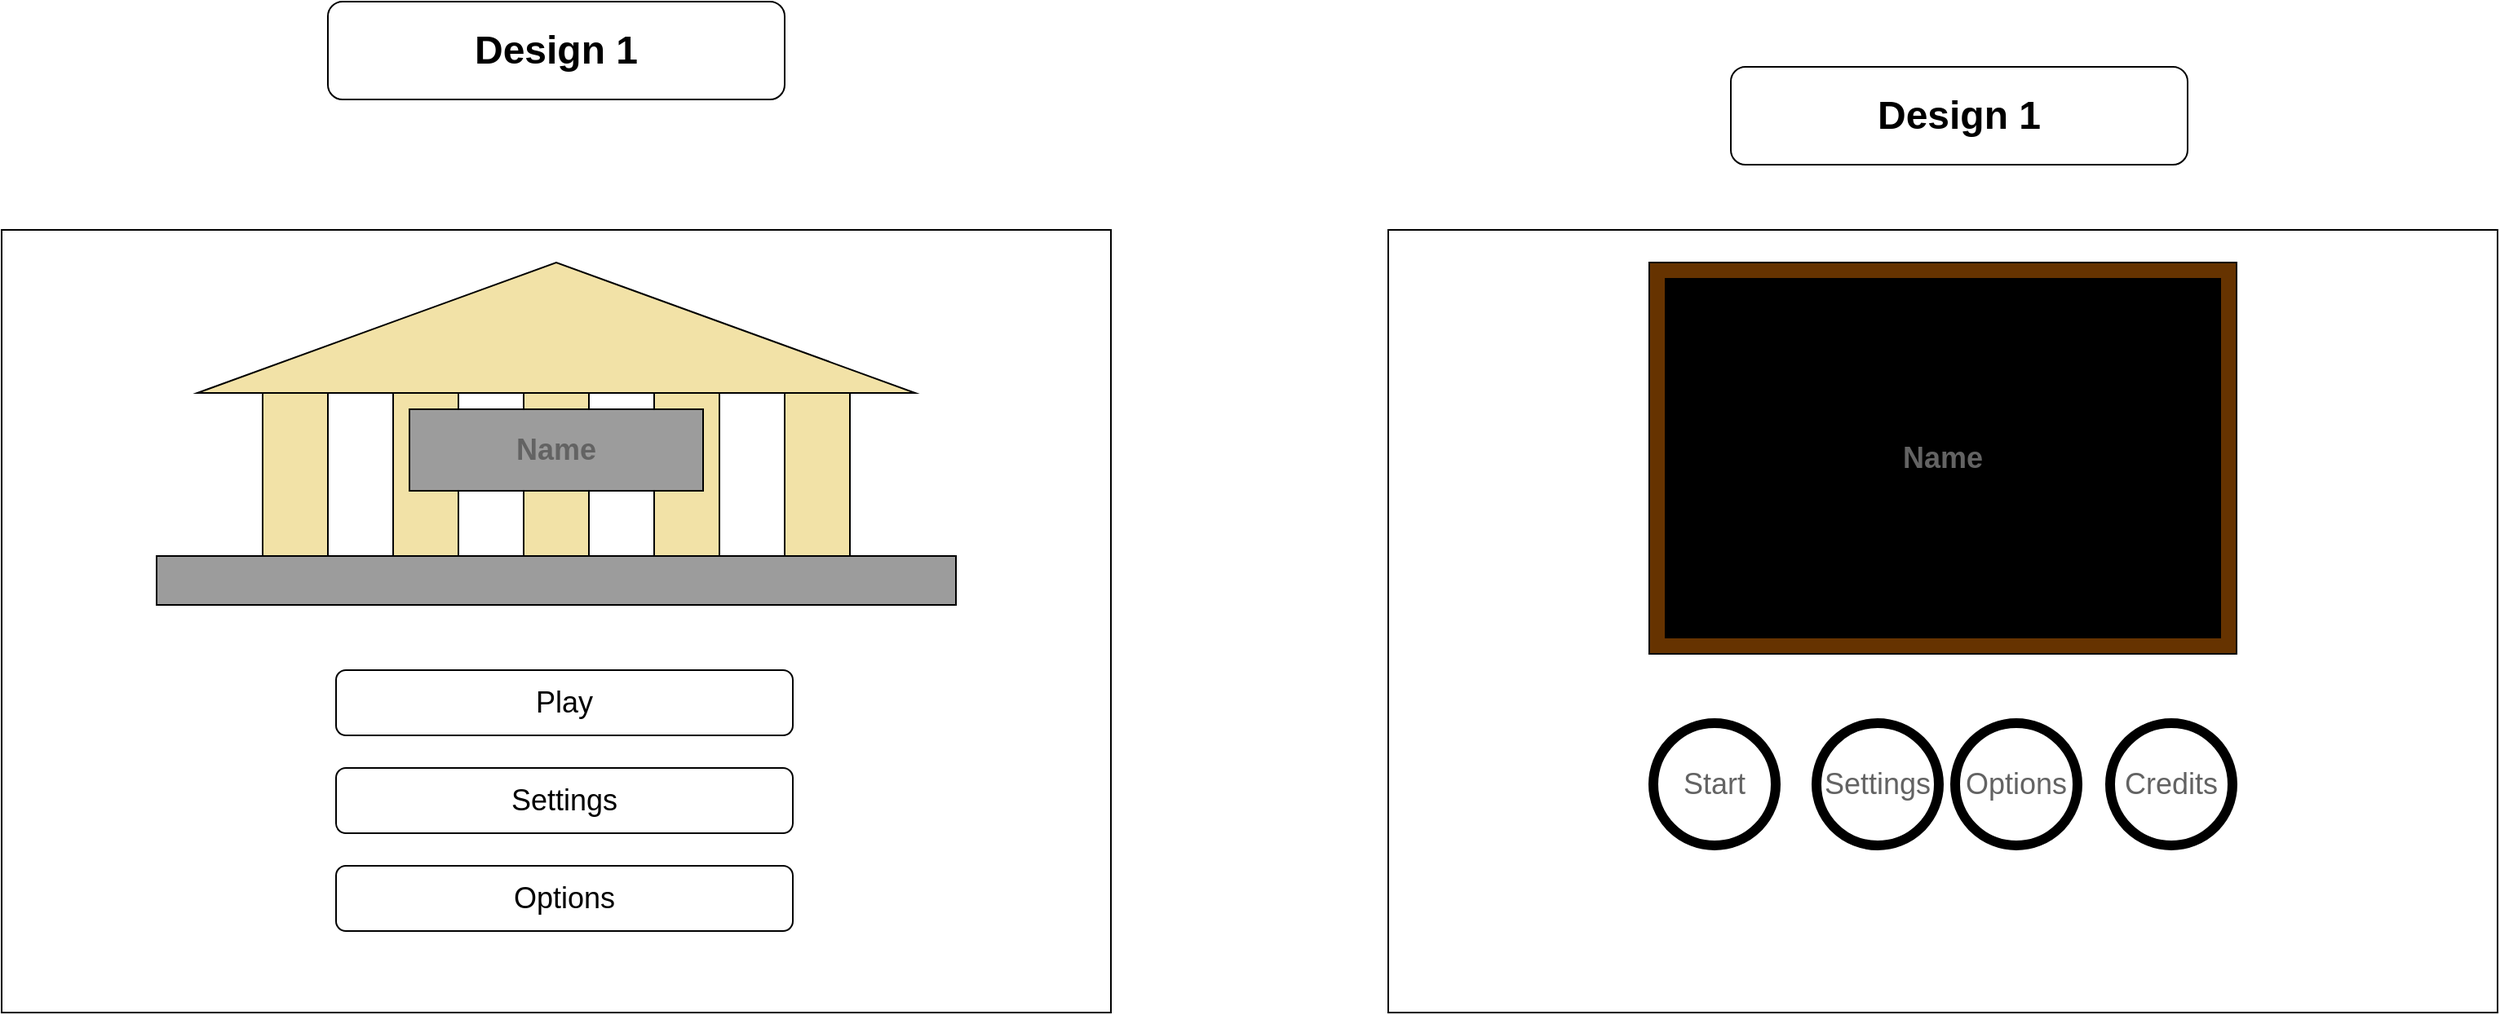 <mxfile>
    <diagram id="WBTNaDHxrsLFa-jRnSCX" name="Page-1">
        <mxGraphModel dx="1130" dy="792" grid="1" gridSize="10" guides="1" tooltips="1" connect="1" arrows="1" fold="1" page="1" pageScale="1" pageWidth="850" pageHeight="1100" math="0" shadow="0">
            <root>
                <mxCell id="0"/>
                <mxCell id="1" parent="0"/>
                <mxCell id="2" value="" style="rounded=0;whiteSpace=wrap;html=1;" vertex="1" parent="1">
                    <mxGeometry x="80" y="160" width="680" height="480" as="geometry"/>
                </mxCell>
                <mxCell id="3" value="&lt;b style=&quot;font-size: 12px;&quot;&gt;&lt;font style=&quot;font-size: 24px;&quot;&gt;Design 1&lt;/font&gt;&lt;/b&gt;&lt;span style=&quot;color: rgba(0, 0, 0, 0); font-family: monospace; font-size: 0px; text-align: start;&quot;&gt;%3CmxGraphModel%3E%3Croot%3E%3CmxCell%20id%3D%220%22%2F%3E%3CmxCell%20id%3D%221%22%20parent%3D%220%22%2F%3E%3CmxCell%20id%3D%222%22%20value%3D%22%26lt%3Bb%20style%3D%26quot%3Bfont-size%3A%2012px%3B%26quot%3B%26gt%3B%26lt%3Bfont%20style%3D%26quot%3Bfont-size%3A%2024px%3B%26quot%3B%26gt%3BDesign%202%26lt%3B%2Ffont%26gt%3B%26lt%3B%2Fb%26gt%3B%22%20style%3D%22rounded%3D1%3BwhiteSpace%3Dwrap%3Bhtml%3D1%3BfontSize%3D24%3B%22%20vertex%3D%221%22%20parent%3D%221%22%3E%3CmxGeometry%20x%3D%22620%22%20y%3D%22-40%22%20width%3D%22280%22%20height%3D%2260%22%20as%3D%22geometry%22%2F%3E%3C%2FmxCell%3E%3C%2Froot%3E%3C%2FmxGraphModel%3E&lt;/span&gt;" style="rounded=1;whiteSpace=wrap;html=1;fontSize=24;" vertex="1" parent="1">
                    <mxGeometry x="280" y="20" width="280" height="60" as="geometry"/>
                </mxCell>
                <mxCell id="4" value="" style="rounded=0;whiteSpace=wrap;html=1;fillColor=#F2E2A7;" vertex="1" parent="1">
                    <mxGeometry x="240" y="250" width="40" height="140" as="geometry"/>
                </mxCell>
                <mxCell id="7" value="Options" style="rounded=1;whiteSpace=wrap;html=1;fontSize=18;" vertex="1" parent="1">
                    <mxGeometry x="285" y="550" width="280" height="40" as="geometry"/>
                </mxCell>
                <mxCell id="8" value="Play&lt;span style=&quot;color: rgba(0, 0, 0, 0); font-family: monospace; font-size: 0px; text-align: start;&quot;&gt;%3CmxGraphModel%3E%3Croot%3E%3CmxCell%20id%3D%220%22%2F%3E%3CmxCell%20id%3D%221%22%20parent%3D%220%22%2F%3E%3CmxCell%20id%3D%222%22%20value%3D%22Settings%22%20style%3D%22rounded%3D1%3BwhiteSpace%3Dwrap%3Bhtml%3D1%3BfontSize%3D18%3B%22%20vertex%3D%221%22%20parent%3D%221%22%3E%3CmxGeometry%20x%3D%22280%22%20y%3D%22540%22%20width%3D%22280%22%20height%3D%2240%22%20as%3D%22geometry%22%2F%3E%3C%2FmxCell%3E%3C%2Froot%3E%3C%2FmxGraphModel%3E&lt;/span&gt;&lt;span style=&quot;color: rgba(0, 0, 0, 0); font-family: monospace; font-size: 0px; text-align: start;&quot;&gt;%3CmxGraphModel%3E%3Croot%3E%3CmxCell%20id%3D%220%22%2F%3E%3CmxCell%20id%3D%221%22%20parent%3D%220%22%2F%3E%3CmxCell%20id%3D%222%22%20value%3D%22Settings%22%20style%3D%22rounded%3D1%3BwhiteSpace%3Dwrap%3Bhtml%3D1%3BfontSize%3D18%3B%22%20vertex%3D%221%22%20parent%3D%221%22%3E%3CmxGeometry%20x%3D%22280%22%20y%3D%22540%22%20width%3D%22280%22%20height%3D%2240%22%20as%3D%22geometry%22%2F%3E%3C%2FmxCell%3E%3C%2Froot%3E%3C%2FmxGraphModel%3E&lt;/span&gt;" style="rounded=1;whiteSpace=wrap;html=1;fontSize=18;" vertex="1" parent="1">
                    <mxGeometry x="285" y="430" width="280" height="40" as="geometry"/>
                </mxCell>
                <mxCell id="9" value="Settings" style="rounded=1;whiteSpace=wrap;html=1;fontSize=18;" vertex="1" parent="1">
                    <mxGeometry x="285" y="490" width="280" height="40" as="geometry"/>
                </mxCell>
                <mxCell id="10" value="" style="rounded=0;whiteSpace=wrap;html=1;fillColor=#F2E2A7;" vertex="1" parent="1">
                    <mxGeometry x="560" y="250" width="40" height="140" as="geometry"/>
                </mxCell>
                <mxCell id="11" value="" style="rounded=0;whiteSpace=wrap;html=1;fillColor=#F2E2A7;" vertex="1" parent="1">
                    <mxGeometry x="320" y="250" width="40" height="140" as="geometry"/>
                </mxCell>
                <mxCell id="18" style="edgeStyle=none;html=1;exitX=0.25;exitY=0;exitDx=0;exitDy=0;fontSize=18;fontColor=#636363;" edge="1" parent="1" source="12">
                    <mxGeometry relative="1" as="geometry">
                        <mxPoint x="406.667" y="260" as="targetPoint"/>
                    </mxGeometry>
                </mxCell>
                <mxCell id="12" value="" style="rounded=0;whiteSpace=wrap;html=1;fillColor=#F2E2A7;" vertex="1" parent="1">
                    <mxGeometry x="400" y="250" width="40" height="140" as="geometry"/>
                </mxCell>
                <mxCell id="13" value="" style="rounded=0;whiteSpace=wrap;html=1;fillColor=#F2E2A7;" vertex="1" parent="1">
                    <mxGeometry x="480" y="250" width="40" height="140" as="geometry"/>
                </mxCell>
                <mxCell id="17" value="" style="rounded=0;whiteSpace=wrap;html=1;fontSize=18;fontColor=#636363;fillColor=#9C9C9C;" vertex="1" parent="1">
                    <mxGeometry x="175" y="360" width="490" height="30" as="geometry"/>
                </mxCell>
                <mxCell id="19" value="" style="triangle;whiteSpace=wrap;html=1;direction=north;fillColor=#F2E2A7;" vertex="1" parent="1">
                    <mxGeometry x="200" y="180" width="440" height="80" as="geometry"/>
                </mxCell>
                <mxCell id="21" value="&lt;b&gt;Name&lt;/b&gt;" style="rounded=0;whiteSpace=wrap;html=1;fontSize=18;fontColor=#636363;fillColor=#9C9C9C;" vertex="1" parent="1">
                    <mxGeometry x="330" y="270" width="180" height="50" as="geometry"/>
                </mxCell>
                <mxCell id="23" value="" style="rounded=0;whiteSpace=wrap;html=1;" vertex="1" parent="1">
                    <mxGeometry x="930" y="160" width="680" height="480" as="geometry"/>
                </mxCell>
                <mxCell id="24" value="&lt;b style=&quot;font-size: 12px;&quot;&gt;&lt;font style=&quot;font-size: 24px;&quot;&gt;Design 1&lt;/font&gt;&lt;/b&gt;&lt;span style=&quot;color: rgba(0, 0, 0, 0); font-family: monospace; font-size: 0px; text-align: start;&quot;&gt;%3CmxGraphModel%3E%3Croot%3E%3CmxCell%20id%3D%220%22%2F%3E%3CmxCell%20id%3D%221%22%20parent%3D%220%22%2F%3E%3CmxCell%20id%3D%222%22%20value%3D%22%26lt%3Bb%20style%3D%26quot%3Bfont-size%3A%2012px%3B%26quot%3B%26gt%3B%26lt%3Bfont%20style%3D%26quot%3Bfont-size%3A%2024px%3B%26quot%3B%26gt%3BDesign%202%26lt%3B%2Ffont%26gt%3B%26lt%3B%2Fb%26gt%3B%22%20style%3D%22rounded%3D1%3BwhiteSpace%3Dwrap%3Bhtml%3D1%3BfontSize%3D24%3B%22%20vertex%3D%221%22%20parent%3D%221%22%3E%3CmxGeometry%20x%3D%22620%22%20y%3D%22-40%22%20width%3D%22280%22%20height%3D%2260%22%20as%3D%22geometry%22%2F%3E%3C%2FmxCell%3E%3C%2Froot%3E%3C%2FmxGraphModel%3E&lt;/span&gt;" style="rounded=1;whiteSpace=wrap;html=1;fontSize=24;" vertex="1" parent="1">
                    <mxGeometry x="1140" y="60" width="280" height="60" as="geometry"/>
                </mxCell>
                <mxCell id="26" value="&lt;b&gt;Name&lt;/b&gt;" style="rounded=0;whiteSpace=wrap;html=1;fontSize=18;fontColor=#636363;fillColor=#663300;" vertex="1" parent="1">
                    <mxGeometry x="1090" y="180" width="360" height="240" as="geometry"/>
                </mxCell>
                <mxCell id="27" value="&lt;b&gt;Name&lt;/b&gt;" style="rounded=0;whiteSpace=wrap;html=1;fontSize=18;fontColor=#636363;fillColor=#000000;" vertex="1" parent="1">
                    <mxGeometry x="1100" y="190" width="340" height="220" as="geometry"/>
                </mxCell>
                <mxCell id="28" value="" style="ellipse;whiteSpace=wrap;html=1;aspect=fixed;fontSize=18;fontColor=#636363;fillColor=#000000;" vertex="1" parent="1">
                    <mxGeometry x="1090" y="460" width="80" height="80" as="geometry"/>
                </mxCell>
                <mxCell id="29" value="" style="ellipse;whiteSpace=wrap;html=1;aspect=fixed;fontSize=18;fontColor=#636363;fillColor=#000000;" vertex="1" parent="1">
                    <mxGeometry x="1190" y="460" width="80" height="80" as="geometry"/>
                </mxCell>
                <mxCell id="30" value="" style="ellipse;whiteSpace=wrap;html=1;aspect=fixed;fontSize=18;fontColor=#636363;fillColor=#000000;" vertex="1" parent="1">
                    <mxGeometry x="1370" y="460" width="80" height="80" as="geometry"/>
                </mxCell>
                <mxCell id="32" value="" style="ellipse;whiteSpace=wrap;html=1;aspect=fixed;fontSize=18;fontColor=#636363;fillColor=#000000;" vertex="1" parent="1">
                    <mxGeometry x="1275" y="460" width="80" height="80" as="geometry"/>
                </mxCell>
                <mxCell id="37" value="Start" style="ellipse;whiteSpace=wrap;html=1;aspect=fixed;fontSize=18;fontColor=#636363;fillColor=#FFFFFF;" vertex="1" parent="1">
                    <mxGeometry x="1095" y="465" width="70" height="70" as="geometry"/>
                </mxCell>
                <mxCell id="38" value="Settings" style="ellipse;whiteSpace=wrap;html=1;aspect=fixed;fontSize=18;fontColor=#636363;fillColor=#FFFFFF;" vertex="1" parent="1">
                    <mxGeometry x="1195" y="465" width="70" height="70" as="geometry"/>
                </mxCell>
                <mxCell id="39" value="Options" style="ellipse;whiteSpace=wrap;html=1;aspect=fixed;fontSize=18;fontColor=#636363;fillColor=#FFFFFF;" vertex="1" parent="1">
                    <mxGeometry x="1280" y="465" width="70" height="70" as="geometry"/>
                </mxCell>
                <mxCell id="40" value="Credits" style="ellipse;whiteSpace=wrap;html=1;aspect=fixed;fontSize=18;fontColor=#636363;fillColor=#FFFFFF;" vertex="1" parent="1">
                    <mxGeometry x="1375" y="465" width="70" height="70" as="geometry"/>
                </mxCell>
            </root>
        </mxGraphModel>
    </diagram>
</mxfile>